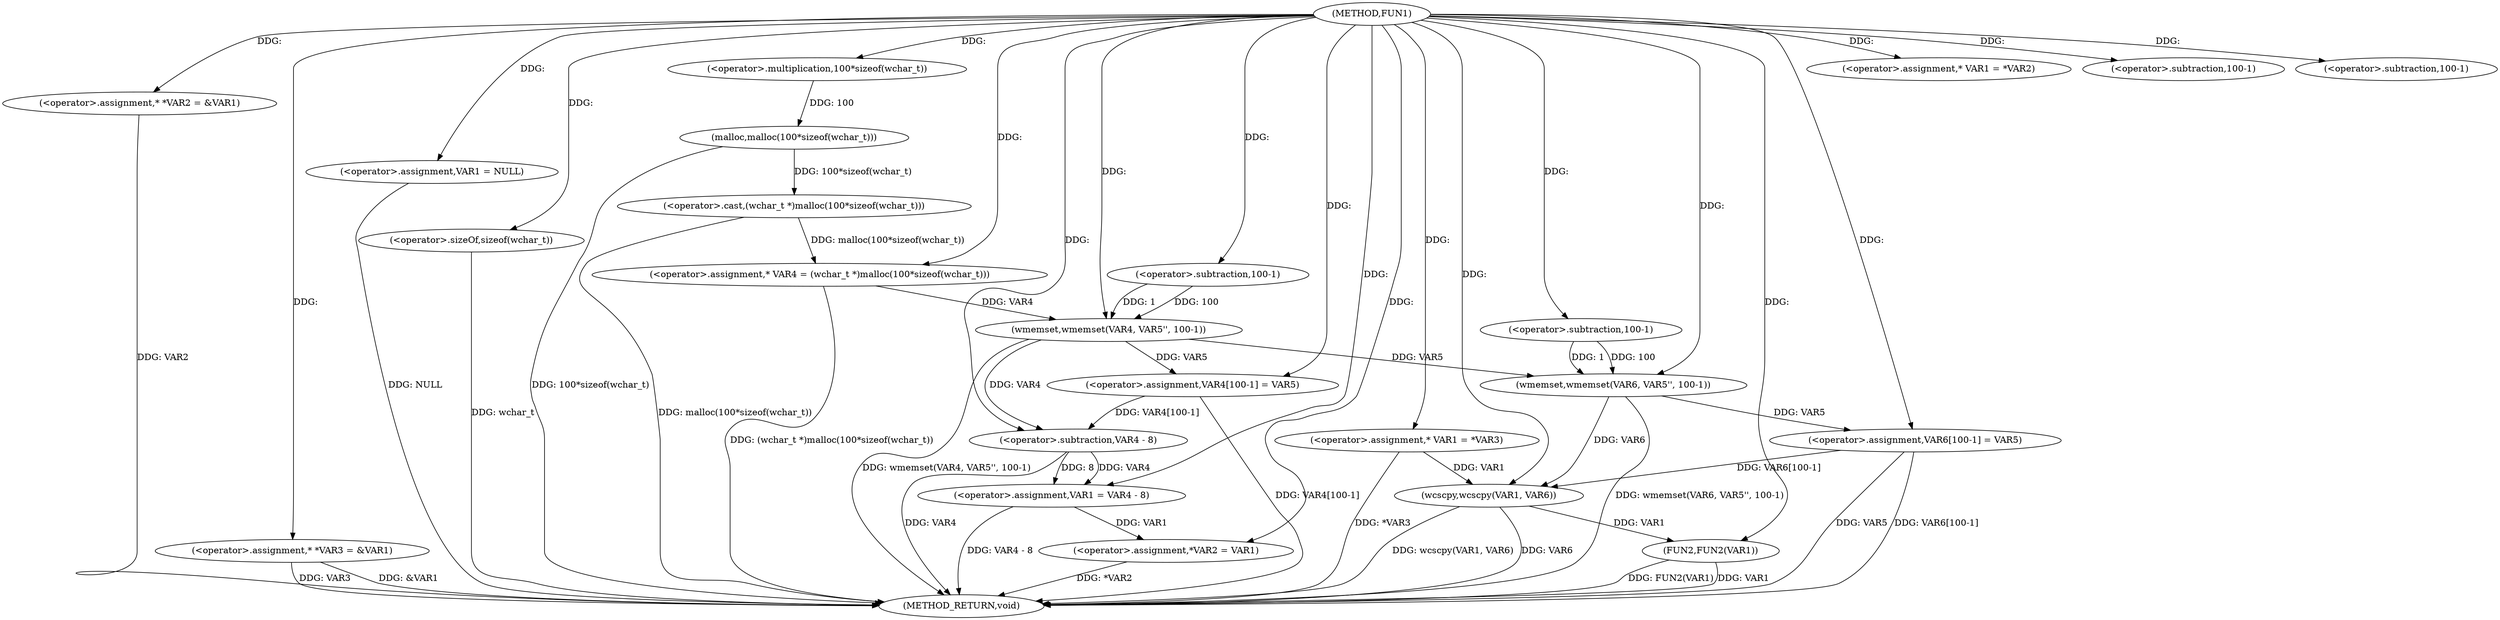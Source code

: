 digraph FUN1 {  
"1000100" [label = "(METHOD,FUN1)" ]
"1000181" [label = "(METHOD_RETURN,void)" ]
"1000104" [label = "(<operator>.assignment,* *VAR2 = &VAR1)" ]
"1000109" [label = "(<operator>.assignment,* *VAR3 = &VAR1)" ]
"1000113" [label = "(<operator>.assignment,VAR1 = NULL)" ]
"1000118" [label = "(<operator>.assignment,* VAR1 = *VAR2)" ]
"1000124" [label = "(<operator>.assignment,* VAR4 = (wchar_t *)malloc(100*sizeof(wchar_t)))" ]
"1000126" [label = "(<operator>.cast,(wchar_t *)malloc(100*sizeof(wchar_t)))" ]
"1000128" [label = "(malloc,malloc(100*sizeof(wchar_t)))" ]
"1000129" [label = "(<operator>.multiplication,100*sizeof(wchar_t))" ]
"1000131" [label = "(<operator>.sizeOf,sizeof(wchar_t))" ]
"1000133" [label = "(wmemset,wmemset(VAR4, VAR5'', 100-1))" ]
"1000136" [label = "(<operator>.subtraction,100-1)" ]
"1000139" [label = "(<operator>.assignment,VAR4[100-1] = VAR5)" ]
"1000142" [label = "(<operator>.subtraction,100-1)" ]
"1000146" [label = "(<operator>.assignment,VAR1 = VAR4 - 8)" ]
"1000148" [label = "(<operator>.subtraction,VAR4 - 8)" ]
"1000151" [label = "(<operator>.assignment,*VAR2 = VAR1)" ]
"1000157" [label = "(<operator>.assignment,* VAR1 = *VAR3)" ]
"1000163" [label = "(wmemset,wmemset(VAR6, VAR5'', 100-1))" ]
"1000166" [label = "(<operator>.subtraction,100-1)" ]
"1000169" [label = "(<operator>.assignment,VAR6[100-1] = VAR5)" ]
"1000172" [label = "(<operator>.subtraction,100-1)" ]
"1000176" [label = "(wcscpy,wcscpy(VAR1, VAR6))" ]
"1000179" [label = "(FUN2,FUN2(VAR1))" ]
  "1000124" -> "1000181"  [ label = "DDG: (wchar_t *)malloc(100*sizeof(wchar_t))"] 
  "1000104" -> "1000181"  [ label = "DDG: VAR2"] 
  "1000128" -> "1000181"  [ label = "DDG: 100*sizeof(wchar_t)"] 
  "1000133" -> "1000181"  [ label = "DDG: wmemset(VAR4, VAR5'', 100-1)"] 
  "1000169" -> "1000181"  [ label = "DDG: VAR6[100-1]"] 
  "1000126" -> "1000181"  [ label = "DDG: malloc(100*sizeof(wchar_t))"] 
  "1000109" -> "1000181"  [ label = "DDG: &VAR1"] 
  "1000176" -> "1000181"  [ label = "DDG: VAR6"] 
  "1000157" -> "1000181"  [ label = "DDG: *VAR3"] 
  "1000179" -> "1000181"  [ label = "DDG: FUN2(VAR1)"] 
  "1000131" -> "1000181"  [ label = "DDG: wchar_t"] 
  "1000139" -> "1000181"  [ label = "DDG: VAR4[100-1]"] 
  "1000151" -> "1000181"  [ label = "DDG: *VAR2"] 
  "1000113" -> "1000181"  [ label = "DDG: NULL"] 
  "1000179" -> "1000181"  [ label = "DDG: VAR1"] 
  "1000148" -> "1000181"  [ label = "DDG: VAR4"] 
  "1000146" -> "1000181"  [ label = "DDG: VAR4 - 8"] 
  "1000176" -> "1000181"  [ label = "DDG: wcscpy(VAR1, VAR6)"] 
  "1000109" -> "1000181"  [ label = "DDG: VAR3"] 
  "1000163" -> "1000181"  [ label = "DDG: wmemset(VAR6, VAR5'', 100-1)"] 
  "1000169" -> "1000181"  [ label = "DDG: VAR5"] 
  "1000100" -> "1000104"  [ label = "DDG: "] 
  "1000100" -> "1000109"  [ label = "DDG: "] 
  "1000100" -> "1000113"  [ label = "DDG: "] 
  "1000100" -> "1000118"  [ label = "DDG: "] 
  "1000126" -> "1000124"  [ label = "DDG: malloc(100*sizeof(wchar_t))"] 
  "1000100" -> "1000124"  [ label = "DDG: "] 
  "1000128" -> "1000126"  [ label = "DDG: 100*sizeof(wchar_t)"] 
  "1000129" -> "1000128"  [ label = "DDG: 100"] 
  "1000100" -> "1000129"  [ label = "DDG: "] 
  "1000100" -> "1000131"  [ label = "DDG: "] 
  "1000124" -> "1000133"  [ label = "DDG: VAR4"] 
  "1000100" -> "1000133"  [ label = "DDG: "] 
  "1000136" -> "1000133"  [ label = "DDG: 100"] 
  "1000136" -> "1000133"  [ label = "DDG: 1"] 
  "1000100" -> "1000136"  [ label = "DDG: "] 
  "1000133" -> "1000139"  [ label = "DDG: VAR5"] 
  "1000100" -> "1000139"  [ label = "DDG: "] 
  "1000100" -> "1000142"  [ label = "DDG: "] 
  "1000148" -> "1000146"  [ label = "DDG: VAR4"] 
  "1000148" -> "1000146"  [ label = "DDG: 8"] 
  "1000100" -> "1000146"  [ label = "DDG: "] 
  "1000139" -> "1000148"  [ label = "DDG: VAR4[100-1]"] 
  "1000133" -> "1000148"  [ label = "DDG: VAR4"] 
  "1000100" -> "1000148"  [ label = "DDG: "] 
  "1000146" -> "1000151"  [ label = "DDG: VAR1"] 
  "1000100" -> "1000151"  [ label = "DDG: "] 
  "1000100" -> "1000157"  [ label = "DDG: "] 
  "1000100" -> "1000163"  [ label = "DDG: "] 
  "1000133" -> "1000163"  [ label = "DDG: VAR5"] 
  "1000166" -> "1000163"  [ label = "DDG: 100"] 
  "1000166" -> "1000163"  [ label = "DDG: 1"] 
  "1000100" -> "1000166"  [ label = "DDG: "] 
  "1000163" -> "1000169"  [ label = "DDG: VAR5"] 
  "1000100" -> "1000169"  [ label = "DDG: "] 
  "1000100" -> "1000172"  [ label = "DDG: "] 
  "1000157" -> "1000176"  [ label = "DDG: VAR1"] 
  "1000100" -> "1000176"  [ label = "DDG: "] 
  "1000163" -> "1000176"  [ label = "DDG: VAR6"] 
  "1000169" -> "1000176"  [ label = "DDG: VAR6[100-1]"] 
  "1000176" -> "1000179"  [ label = "DDG: VAR1"] 
  "1000100" -> "1000179"  [ label = "DDG: "] 
}
